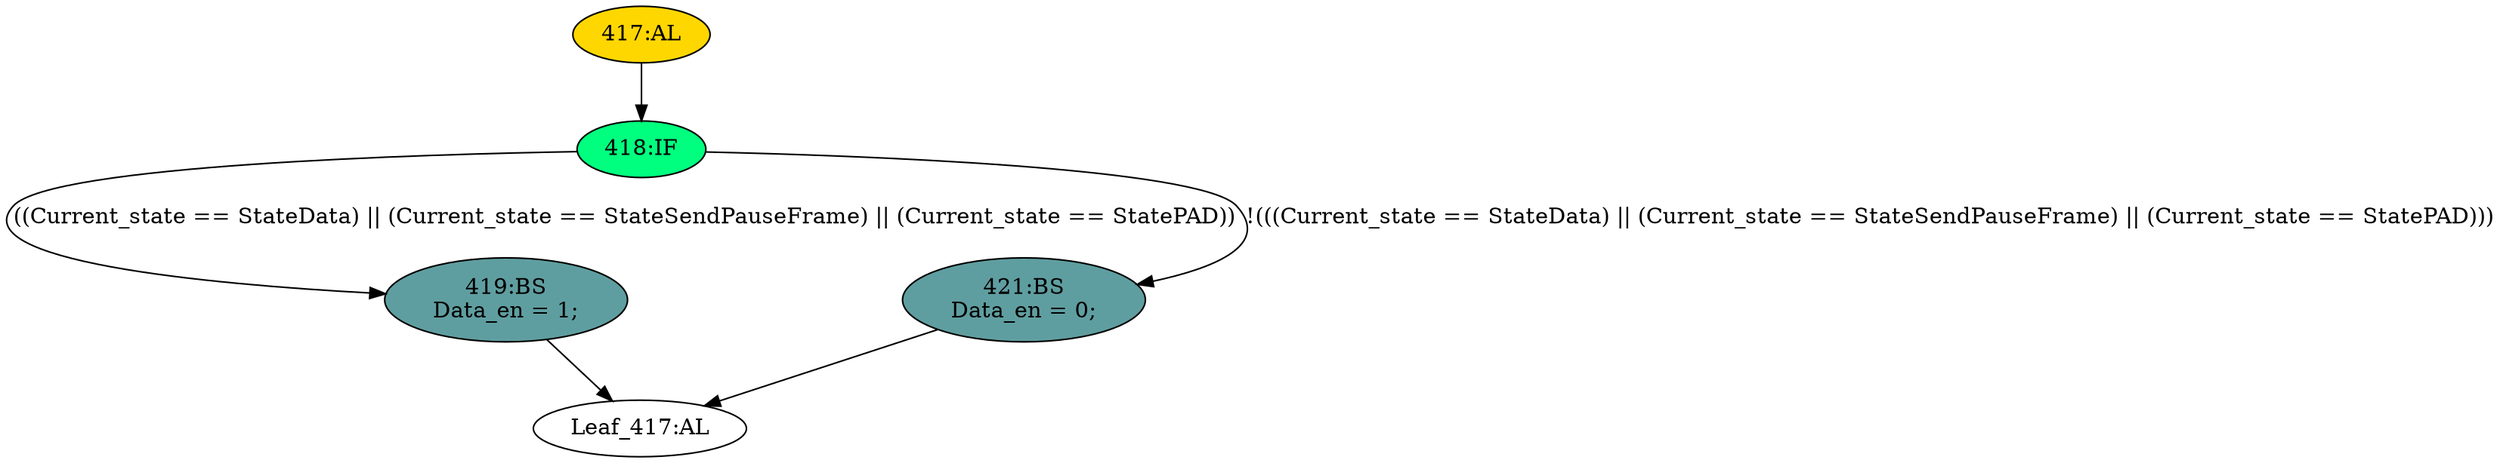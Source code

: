 strict digraph "" {
	node [label="\N"];
	"Leaf_417:AL"	 [def_var="['Data_en']",
		label="Leaf_417:AL"];
	"418:IF"	 [ast="<pyverilog.vparser.ast.IfStatement object at 0x7f104a545390>",
		fillcolor=springgreen,
		label="418:IF",
		statements="[]",
		style=filled,
		typ=IfStatement];
	"419:BS"	 [ast="<pyverilog.vparser.ast.BlockingSubstitution object at 0x7f104a545250>",
		fillcolor=cadetblue,
		label="419:BS
Data_en = 1;",
		statements="[<pyverilog.vparser.ast.BlockingSubstitution object at 0x7f104a545250>]",
		style=filled,
		typ=BlockingSubstitution];
	"418:IF" -> "419:BS"	 [cond="['Current_state', 'StateData', 'Current_state', 'StateSendPauseFrame', 'Current_state', 'StatePAD']",
		label="((Current_state == StateData) || (Current_state == StateSendPauseFrame) || (Current_state == StatePAD))",
		lineno=418];
	"421:BS"	 [ast="<pyverilog.vparser.ast.BlockingSubstitution object at 0x7f104a545110>",
		fillcolor=cadetblue,
		label="421:BS
Data_en = 0;",
		statements="[<pyverilog.vparser.ast.BlockingSubstitution object at 0x7f104a545110>]",
		style=filled,
		typ=BlockingSubstitution];
	"418:IF" -> "421:BS"	 [cond="['Current_state', 'StateData', 'Current_state', 'StateSendPauseFrame', 'Current_state', 'StatePAD']",
		label="!(((Current_state == StateData) || (Current_state == StateSendPauseFrame) || (Current_state == StatePAD)))",
		lineno=418];
	"419:BS" -> "Leaf_417:AL"	 [cond="[]",
		lineno=None];
	"421:BS" -> "Leaf_417:AL"	 [cond="[]",
		lineno=None];
	"417:AL"	 [ast="<pyverilog.vparser.ast.Always object at 0x7f104a545790>",
		clk_sens=False,
		fillcolor=gold,
		label="417:AL",
		sens="['Current_state']",
		statements="[]",
		style=filled,
		typ=Always,
		use_var="['Current_state', 'StatePAD', 'StateData', 'StateSendPauseFrame']"];
	"417:AL" -> "418:IF"	 [cond="[]",
		lineno=None];
}
